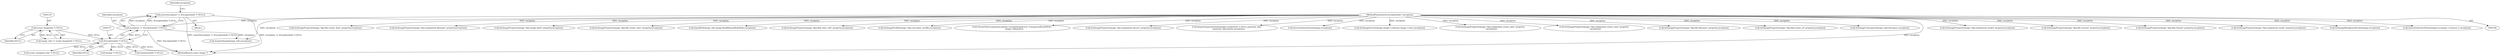 digraph "0_ImageMagick_e3cdce6fe12193f235b8c0ae5efe6880a25eb957@API" {
"1000153" [label="(Call,assert(exception != (ExceptionInfo *) NULL))"];
"1000154" [label="(Call,exception != (ExceptionInfo *) NULL)"];
"1000110" [label="(MethodParameterIn,ExceptionInfo *exception)"];
"1000156" [label="(Call,(ExceptionInfo *) NULL)"];
"1000129" [label="(Call,(const ImageInfo *) NULL)"];
"1000421" [label="(Call,SetImageProperty(image,\"dpx:file.create_date\",property,exception))"];
"1000187" [label="(Call,(Image *) NULL)"];
"1001335" [label="(Call,SetImageProperty(image,\"dpx:origination.filename\",property,exception))"];
"1002186" [label="(Call,(QuantumInfo *) NULL)"];
"1001122" [label="(Call,SetImageProperty(image,\"dpx:image.label\",property,exception))"];
"1000460" [label="(Call,SetImageProperty(image,\"dpx:file.create_time\",property,exception))"];
"1000131" [label="(Identifier,NULL)"];
"1002015" [label="(Call,(const unsigned char *) NULL)"];
"1000172" [label="(Call,OpenBlob(image_info,image,ReadBinaryBlobMode,exception))"];
"1001960" [label="(Call,SetImageProperty(image,\"dpx:film.slate_info\",property,exception))"];
"1002042" [label="(Call,SetImageProfile(image,\"dpx:user.data\",profile,exception))"];
"1002350" [label="(Call,ThrowFileException(exception,CorruptImageError,\"UnexpectedEndOfFile\",\n      image->filename))"];
"1001452" [label="(Call,SetImageProperty(image,\"dpx:origination.device\",property,exception))"];
"1002297" [label="(Call,ImportQuantumPixels(image,(CacheView *) NULL,quantum_info,\n      quantum_type,pixels,exception))"];
"1002308" [label="(Call,SyncAuthenticPixels(image,exception))"];
"1002157" [label="(Call,SetImageExtent(image,image->columns,image->rows,exception))"];
"1001374" [label="(Call,SetImageProperty(image,\"dpx:origination.create_date\",property,\n    exception))"];
"1001413" [label="(Call,SetImageProperty(image,\"dpx:origination.create_time\",property,\n    exception))"];
"1000382" [label="(Call,SetImageProperty(image,\"dpx:file.filename\",property,exception))"];
"1000155" [label="(Identifier,exception)"];
"1000162" [label="(Identifier,exception)"];
"1001921" [label="(Call,SetImageProperty(image,\"dpx:film.frame_id\",property,exception))"];
"1002357" [label="(Call,SetImageColorspace(image,LogColorspace,exception))"];
"1000127" [label="(Call,image_info != (const ImageInfo *) NULL)"];
"1000167" [label="(Call,AcquireImage(image_info,exception))"];
"1001491" [label="(Call,SetImageProperty(image,\"dpx:origination.model\",property,exception))"];
"1000111" [label="(Block,)"];
"1000343" [label="(Call,SetImageProperty(image,\"dpx:file.version\",property,exception))"];
"1000158" [label="(Identifier,NULL)"];
"1001819" [label="(Call,SetImageProperty(image,\"dpx:film.format\",property,exception))"];
"1001545" [label="(Call,SetImageProperty(image,\"dpx:origination.serial\",property,exception))"];
"1000153" [label="(Call,assert(exception != (ExceptionInfo *) NULL))"];
"1002175" [label="(Call,SetImageBackgroundColor(image,exception))"];
"1000156" [label="(Call,(ExceptionInfo *) NULL)"];
"1000110" [label="(MethodParameterIn,ExceptionInfo *exception)"];
"1002368" [label="(MethodReturn,static Image *)"];
"1000129" [label="(Call,(const ImageInfo *) NULL)"];
"1000154" [label="(Call,exception != (ExceptionInfo *) NULL)"];
"1002261" [label="(Call,QueueAuthenticPixels(image,0,y,image->columns,1,exception))"];
"1000153" -> "1000111"  [label="AST: "];
"1000153" -> "1000154"  [label="CFG: "];
"1000154" -> "1000153"  [label="AST: "];
"1000162" -> "1000153"  [label="CFG: "];
"1000153" -> "1002368"  [label="DDG: assert(exception != (ExceptionInfo *) NULL)"];
"1000153" -> "1002368"  [label="DDG: exception != (ExceptionInfo *) NULL"];
"1000154" -> "1000153"  [label="DDG: exception"];
"1000154" -> "1000153"  [label="DDG: (ExceptionInfo *) NULL"];
"1000154" -> "1000156"  [label="CFG: "];
"1000155" -> "1000154"  [label="AST: "];
"1000156" -> "1000154"  [label="AST: "];
"1000154" -> "1002368"  [label="DDG: (ExceptionInfo *) NULL"];
"1000110" -> "1000154"  [label="DDG: exception"];
"1000156" -> "1000154"  [label="DDG: NULL"];
"1000154" -> "1000167"  [label="DDG: exception"];
"1000110" -> "1000108"  [label="AST: "];
"1000110" -> "1002368"  [label="DDG: exception"];
"1000110" -> "1000167"  [label="DDG: exception"];
"1000110" -> "1000172"  [label="DDG: exception"];
"1000110" -> "1000343"  [label="DDG: exception"];
"1000110" -> "1000382"  [label="DDG: exception"];
"1000110" -> "1000421"  [label="DDG: exception"];
"1000110" -> "1000460"  [label="DDG: exception"];
"1000110" -> "1001122"  [label="DDG: exception"];
"1000110" -> "1001335"  [label="DDG: exception"];
"1000110" -> "1001374"  [label="DDG: exception"];
"1000110" -> "1001413"  [label="DDG: exception"];
"1000110" -> "1001452"  [label="DDG: exception"];
"1000110" -> "1001491"  [label="DDG: exception"];
"1000110" -> "1001545"  [label="DDG: exception"];
"1000110" -> "1001819"  [label="DDG: exception"];
"1000110" -> "1001921"  [label="DDG: exception"];
"1000110" -> "1001960"  [label="DDG: exception"];
"1000110" -> "1002042"  [label="DDG: exception"];
"1000110" -> "1002157"  [label="DDG: exception"];
"1000110" -> "1002175"  [label="DDG: exception"];
"1000110" -> "1002261"  [label="DDG: exception"];
"1000110" -> "1002297"  [label="DDG: exception"];
"1000110" -> "1002308"  [label="DDG: exception"];
"1000110" -> "1002350"  [label="DDG: exception"];
"1000110" -> "1002357"  [label="DDG: exception"];
"1000156" -> "1000158"  [label="CFG: "];
"1000157" -> "1000156"  [label="AST: "];
"1000158" -> "1000156"  [label="AST: "];
"1000156" -> "1002368"  [label="DDG: NULL"];
"1000129" -> "1000156"  [label="DDG: NULL"];
"1000156" -> "1000187"  [label="DDG: NULL"];
"1000156" -> "1002015"  [label="DDG: NULL"];
"1000156" -> "1002186"  [label="DDG: NULL"];
"1000129" -> "1000127"  [label="AST: "];
"1000129" -> "1000131"  [label="CFG: "];
"1000130" -> "1000129"  [label="AST: "];
"1000131" -> "1000129"  [label="AST: "];
"1000127" -> "1000129"  [label="CFG: "];
"1000129" -> "1000127"  [label="DDG: NULL"];
}
